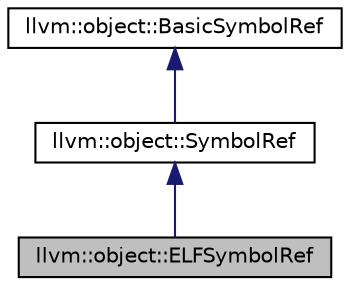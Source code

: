 digraph "llvm::object::ELFSymbolRef"
{
 // LATEX_PDF_SIZE
  bgcolor="transparent";
  edge [fontname="Helvetica",fontsize="10",labelfontname="Helvetica",labelfontsize="10"];
  node [fontname="Helvetica",fontsize="10",shape="box"];
  Node1 [label="llvm::object::ELFSymbolRef",height=0.2,width=0.4,color="black", fillcolor="grey75", style="filled", fontcolor="black",tooltip=" "];
  Node2 -> Node1 [dir="back",color="midnightblue",fontsize="10",style="solid",fontname="Helvetica"];
  Node2 [label="llvm::object::SymbolRef",height=0.2,width=0.4,color="black",URL="$classllvm_1_1object_1_1SymbolRef.html",tooltip="This is a value type class that represents a single symbol in the list of symbols in the object file."];
  Node3 -> Node2 [dir="back",color="midnightblue",fontsize="10",style="solid",fontname="Helvetica"];
  Node3 [label="llvm::object::BasicSymbolRef",height=0.2,width=0.4,color="black",URL="$classllvm_1_1object_1_1BasicSymbolRef.html",tooltip="This is a value type class that represents a single symbol in the list of symbols in the object file."];
}

